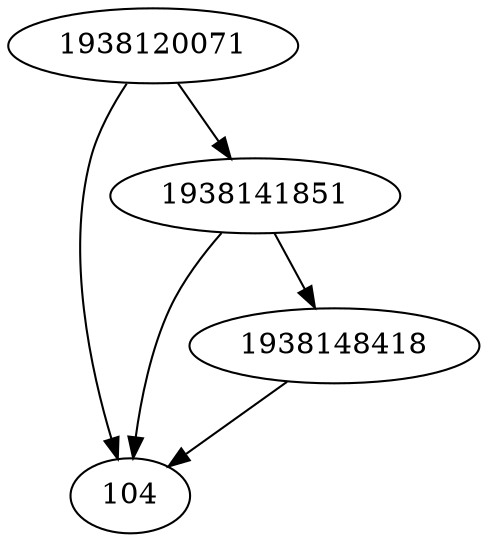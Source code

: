 strict digraph  {
104;
1938148418;
1938141851;
1938120071;
1938148418 -> 104;
1938141851 -> 104;
1938141851 -> 1938148418;
1938120071 -> 104;
1938120071 -> 1938141851;
}
